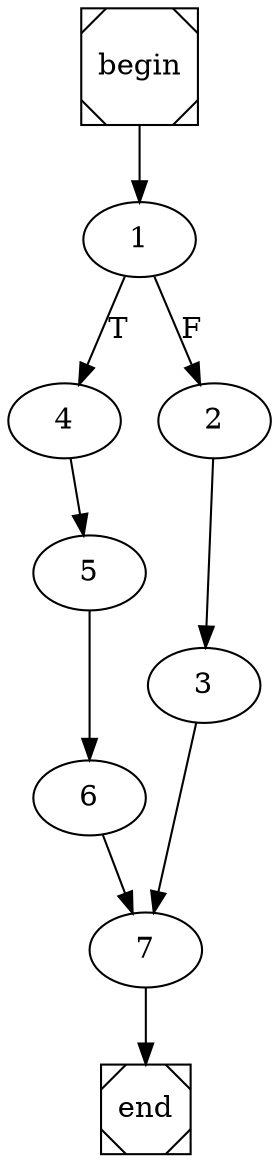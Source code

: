 digraph cfg {
	begin [shape=Msquare];
	end [shape=Msquare];
	begin -> 1;	1 -> 4[label=T];	1 -> 2[label=F];	2 -> 3;	3 -> 7;	4 -> 5;	5 -> 6;	6 -> 7;	7 -> end;}
